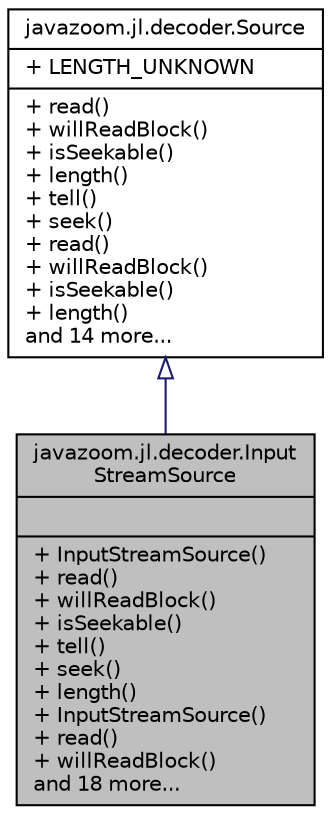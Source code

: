 digraph "javazoom.jl.decoder.InputStreamSource"
{
 // LATEX_PDF_SIZE
  edge [fontname="Helvetica",fontsize="10",labelfontname="Helvetica",labelfontsize="10"];
  node [fontname="Helvetica",fontsize="10",shape=record];
  Node1 [label="{javazoom.jl.decoder.Input\lStreamSource\n||+ InputStreamSource()\l+ read()\l+ willReadBlock()\l+ isSeekable()\l+ tell()\l+ seek()\l+ length()\l+ InputStreamSource()\l+ read()\l+ willReadBlock()\land 18 more...\l}",height=0.2,width=0.4,color="black", fillcolor="grey75", style="filled", fontcolor="black",tooltip=" "];
  Node2 -> Node1 [dir="back",color="midnightblue",fontsize="10",style="solid",arrowtail="onormal",fontname="Helvetica"];
  Node2 [label="{javazoom.jl.decoder.Source\n|+ LENGTH_UNKNOWN\l|+ read()\l+ willReadBlock()\l+ isSeekable()\l+ length()\l+ tell()\l+ seek()\l+ read()\l+ willReadBlock()\l+ isSeekable()\l+ length()\land 14 more...\l}",height=0.2,width=0.4,color="black", fillcolor="white", style="filled",URL="$interfacejavazoom_1_1jl_1_1decoder_1_1_source.html",tooltip=" "];
}
